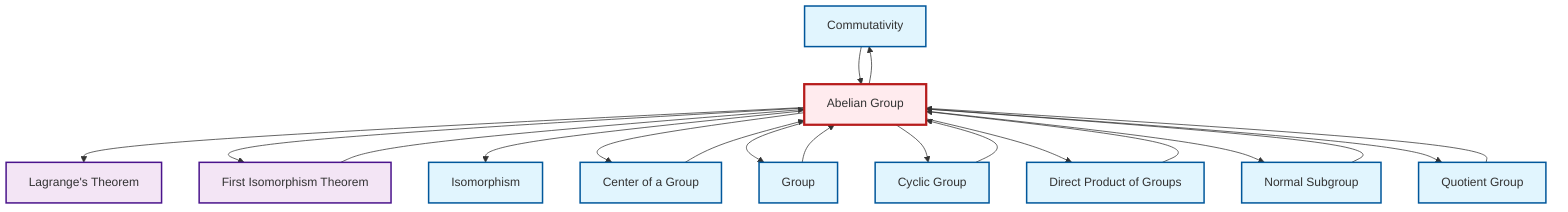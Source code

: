 graph TD
    classDef definition fill:#e1f5fe,stroke:#01579b,stroke-width:2px
    classDef theorem fill:#f3e5f5,stroke:#4a148c,stroke-width:2px
    classDef axiom fill:#fff3e0,stroke:#e65100,stroke-width:2px
    classDef example fill:#e8f5e9,stroke:#1b5e20,stroke-width:2px
    classDef current fill:#ffebee,stroke:#b71c1c,stroke-width:3px
    def-commutativity["Commutativity"]:::definition
    def-direct-product["Direct Product of Groups"]:::definition
    thm-first-isomorphism["First Isomorphism Theorem"]:::theorem
    def-cyclic-group["Cyclic Group"]:::definition
    def-quotient-group["Quotient Group"]:::definition
    def-group["Group"]:::definition
    def-center-of-group["Center of a Group"]:::definition
    def-abelian-group["Abelian Group"]:::definition
    thm-lagrange["Lagrange's Theorem"]:::theorem
    def-normal-subgroup["Normal Subgroup"]:::definition
    def-isomorphism["Isomorphism"]:::definition
    def-abelian-group --> def-commutativity
    def-abelian-group --> thm-lagrange
    def-abelian-group --> thm-first-isomorphism
    def-direct-product --> def-abelian-group
    thm-first-isomorphism --> def-abelian-group
    def-quotient-group --> def-abelian-group
    def-cyclic-group --> def-abelian-group
    def-normal-subgroup --> def-abelian-group
    def-group --> def-abelian-group
    def-commutativity --> def-abelian-group
    def-abelian-group --> def-isomorphism
    def-abelian-group --> def-center-of-group
    def-abelian-group --> def-group
    def-abelian-group --> def-cyclic-group
    def-center-of-group --> def-abelian-group
    def-abelian-group --> def-direct-product
    def-abelian-group --> def-normal-subgroup
    def-abelian-group --> def-quotient-group
    class def-abelian-group current
